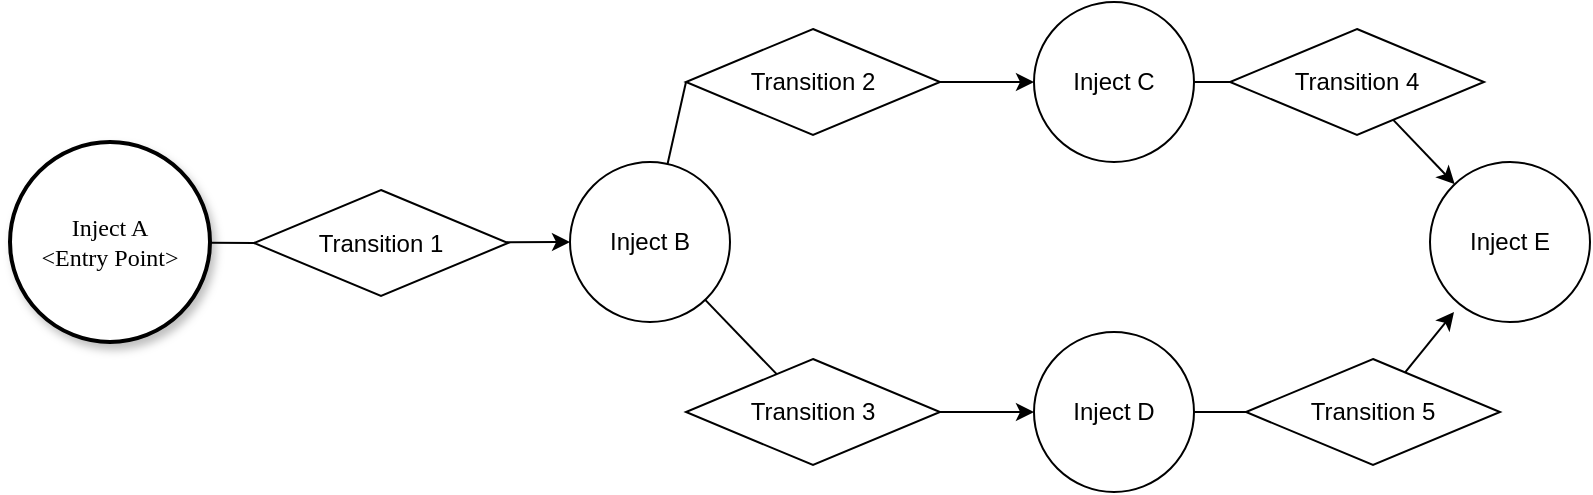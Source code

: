 <mxfile version="14.6.13" type="device" pages="4"><diagram name="Story 1" id="ad52d381-51e7-2e0d-a935-2d0ddd2fd229"><mxGraphModel dx="1278" dy="948" grid="0" gridSize="10" guides="1" tooltips="1" connect="1" arrows="1" fold="1" page="1" pageScale="1" pageWidth="1100" pageHeight="850" background="#ffffff" math="0" shadow="0"><root><mxCell id="0"/><mxCell id="1" parent="0"/><mxCell id="2c924340bb9dbf6c-4" value="Inject A&lt;br&gt;&amp;lt;Entry Point&amp;gt;" style="ellipse;whiteSpace=wrap;html=1;rounded=1;shadow=1;comic=0;labelBackgroundColor=none;strokeWidth=2;fontFamily=Verdana;fontSize=12;align=center;" parent="1" vertex="1"><mxGeometry x="60" y="375" width="100" height="100" as="geometry"/></mxCell><mxCell id="fDs7GfV97UOI4Dj6ymD_-7" style="rounded=0;orthogonalLoop=1;jettySize=auto;html=1;entryX=0;entryY=0.5;entryDx=0;entryDy=0;startArrow=none;" edge="1" parent="1" source="fDs7GfV97UOI4Dj6ymD_-23" target="fDs7GfV97UOI4Dj6ymD_-6"><mxGeometry relative="1" as="geometry"/></mxCell><mxCell id="fDs7GfV97UOI4Dj6ymD_-15" style="edgeStyle=none;rounded=0;orthogonalLoop=1;jettySize=auto;html=1;startArrow=none;" edge="1" parent="1" source="fDs7GfV97UOI4Dj6ymD_-25" target="fDs7GfV97UOI4Dj6ymD_-14"><mxGeometry relative="1" as="geometry"/></mxCell><mxCell id="fDs7GfV97UOI4Dj6ymD_-1" value="Inject B" style="ellipse;whiteSpace=wrap;html=1;aspect=fixed;" vertex="1" parent="1"><mxGeometry x="340" y="385" width="80" height="80" as="geometry"/></mxCell><mxCell id="fDs7GfV97UOI4Dj6ymD_-3" value="" style="endArrow=classic;html=1;entryX=0;entryY=0.5;entryDx=0;entryDy=0;startArrow=none;" edge="1" parent="1" source="fDs7GfV97UOI4Dj6ymD_-21" target="fDs7GfV97UOI4Dj6ymD_-1"><mxGeometry width="50" height="50" relative="1" as="geometry"><mxPoint x="520" y="430" as="sourcePoint"/><mxPoint x="570" y="380" as="targetPoint"/></mxGeometry></mxCell><mxCell id="fDs7GfV97UOI4Dj6ymD_-5" value="Inject E" style="ellipse;whiteSpace=wrap;html=1;aspect=fixed;" vertex="1" parent="1"><mxGeometry x="770" y="385" width="80" height="80" as="geometry"/></mxCell><mxCell id="fDs7GfV97UOI4Dj6ymD_-9" style="edgeStyle=none;rounded=0;orthogonalLoop=1;jettySize=auto;html=1;startArrow=none;" edge="1" parent="1" source="fDs7GfV97UOI4Dj6ymD_-27" target="fDs7GfV97UOI4Dj6ymD_-5"><mxGeometry relative="1" as="geometry"/></mxCell><mxCell id="fDs7GfV97UOI4Dj6ymD_-6" value="Inject C" style="ellipse;whiteSpace=wrap;html=1;aspect=fixed;" vertex="1" parent="1"><mxGeometry x="572" y="305" width="80" height="80" as="geometry"/></mxCell><mxCell id="fDs7GfV97UOI4Dj6ymD_-16" style="edgeStyle=none;rounded=0;orthogonalLoop=1;jettySize=auto;html=1;entryX=0.15;entryY=0.938;entryDx=0;entryDy=0;entryPerimeter=0;startArrow=none;" edge="1" parent="1" source="fDs7GfV97UOI4Dj6ymD_-29" target="fDs7GfV97UOI4Dj6ymD_-5"><mxGeometry relative="1" as="geometry"/></mxCell><mxCell id="fDs7GfV97UOI4Dj6ymD_-14" value="Inject D" style="ellipse;whiteSpace=wrap;html=1;aspect=fixed;" vertex="1" parent="1"><mxGeometry x="572" y="470" width="80" height="80" as="geometry"/></mxCell><mxCell id="fDs7GfV97UOI4Dj6ymD_-21" value="Transition 1" style="rhombus;whiteSpace=wrap;html=1;" vertex="1" parent="1"><mxGeometry x="182" y="399" width="127" height="53" as="geometry"/></mxCell><mxCell id="fDs7GfV97UOI4Dj6ymD_-22" value="" style="endArrow=none;html=1;entryX=0;entryY=0.5;entryDx=0;entryDy=0;" edge="1" parent="1" source="2c924340bb9dbf6c-4" target="fDs7GfV97UOI4Dj6ymD_-21"><mxGeometry width="50" height="50" relative="1" as="geometry"><mxPoint x="160" y="425" as="sourcePoint"/><mxPoint x="340" y="425" as="targetPoint"/></mxGeometry></mxCell><mxCell id="fDs7GfV97UOI4Dj6ymD_-23" value="Transition 2" style="rhombus;whiteSpace=wrap;html=1;" vertex="1" parent="1"><mxGeometry x="398" y="318.5" width="127" height="53" as="geometry"/></mxCell><mxCell id="fDs7GfV97UOI4Dj6ymD_-24" value="" style="rounded=0;orthogonalLoop=1;jettySize=auto;html=1;entryX=0;entryY=0.5;entryDx=0;entryDy=0;endArrow=none;" edge="1" parent="1" source="fDs7GfV97UOI4Dj6ymD_-1" target="fDs7GfV97UOI4Dj6ymD_-23"><mxGeometry relative="1" as="geometry"><mxPoint x="414.551" y="404.845" as="sourcePoint"/><mxPoint x="500" y="355" as="targetPoint"/></mxGeometry></mxCell><mxCell id="fDs7GfV97UOI4Dj6ymD_-25" value="Transition 3" style="rhombus;whiteSpace=wrap;html=1;" vertex="1" parent="1"><mxGeometry x="398" y="483.5" width="127" height="53" as="geometry"/></mxCell><mxCell id="fDs7GfV97UOI4Dj6ymD_-26" value="" style="edgeStyle=none;rounded=0;orthogonalLoop=1;jettySize=auto;html=1;endArrow=none;" edge="1" parent="1" source="fDs7GfV97UOI4Dj6ymD_-1" target="fDs7GfV97UOI4Dj6ymD_-25"><mxGeometry relative="1" as="geometry"><mxPoint x="417.563" y="438.747" as="sourcePoint"/><mxPoint x="574.441" y="496.239" as="targetPoint"/></mxGeometry></mxCell><mxCell id="fDs7GfV97UOI4Dj6ymD_-27" value="Transition 4" style="rhombus;whiteSpace=wrap;html=1;" vertex="1" parent="1"><mxGeometry x="670" y="318.5" width="127" height="53" as="geometry"/></mxCell><mxCell id="fDs7GfV97UOI4Dj6ymD_-28" value="" style="edgeStyle=none;rounded=0;orthogonalLoop=1;jettySize=auto;html=1;endArrow=none;" edge="1" parent="1" source="fDs7GfV97UOI4Dj6ymD_-6" target="fDs7GfV97UOI4Dj6ymD_-27"><mxGeometry relative="1" as="geometry"><mxPoint x="649.059" y="360.055" as="sourcePoint"/><mxPoint x="772.913" y="410.015" as="targetPoint"/></mxGeometry></mxCell><mxCell id="fDs7GfV97UOI4Dj6ymD_-29" value="Transition 5" style="rhombus;whiteSpace=wrap;html=1;" vertex="1" parent="1"><mxGeometry x="678" y="483.5" width="127" height="53" as="geometry"/></mxCell><mxCell id="fDs7GfV97UOI4Dj6ymD_-30" value="" style="edgeStyle=none;rounded=0;orthogonalLoop=1;jettySize=auto;html=1;entryX=0;entryY=0.5;entryDx=0;entryDy=0;endArrow=none;" edge="1" parent="1" source="fDs7GfV97UOI4Dj6ymD_-14" target="fDs7GfV97UOI4Dj6ymD_-29"><mxGeometry relative="1" as="geometry"><mxPoint x="649.434" y="495.904" as="sourcePoint"/><mxPoint x="774" y="448.04" as="targetPoint"/></mxGeometry></mxCell></root></mxGraphModel></diagram><diagram id="iQARENUhlVRK62glnFcn" name="Scenario with injects"><mxGraphModel dx="1278" dy="948" grid="1" gridSize="10" guides="1" tooltips="1" connect="1" arrows="1" fold="1" page="1" pageScale="1" pageWidth="827" pageHeight="1169" math="0" shadow="0"><root><mxCell id="bryQw8FlRtEspv4kTHgj-0"/><mxCell id="bryQw8FlRtEspv4kTHgj-1" parent="bryQw8FlRtEspv4kTHgj-0"/><mxCell id="NBiVa0zdDz0V6getnNJr-37" style="edgeStyle=none;rounded=0;orthogonalLoop=1;jettySize=auto;html=1;entryX=1;entryY=0;entryDx=0;entryDy=0;endArrow=none;endFill=0;" edge="1" parent="bryQw8FlRtEspv4kTHgj-1" source="NBiVa0zdDz0V6getnNJr-20" target="NBiVa0zdDz0V6getnNJr-36"><mxGeometry relative="1" as="geometry"/></mxCell><mxCell id="NBiVa0zdDz0V6getnNJr-38" style="edgeStyle=none;rounded=0;orthogonalLoop=1;jettySize=auto;html=1;entryX=0;entryY=0;entryDx=0;entryDy=0;endArrow=none;endFill=0;" edge="1" parent="bryQw8FlRtEspv4kTHgj-1" source="NBiVa0zdDz0V6getnNJr-20" target="NBiVa0zdDz0V6getnNJr-36"><mxGeometry relative="1" as="geometry"/></mxCell><mxCell id="NBiVa0zdDz0V6getnNJr-20" value="Scenario" style="shape=trapezoid;perimeter=trapezoidPerimeter;whiteSpace=wrap;html=1;fixedSize=1;" vertex="1" parent="bryQw8FlRtEspv4kTHgj-1"><mxGeometry x="240" y="420" width="310" height="60" as="geometry"/></mxCell><mxCell id="NBiVa0zdDz0V6getnNJr-32" style="edgeStyle=none;rounded=0;orthogonalLoop=1;jettySize=auto;html=1;entryX=0;entryY=0;entryDx=0;entryDy=0;exitX=0.174;exitY=1.025;exitDx=0;exitDy=0;exitPerimeter=0;endArrow=none;endFill=0;" edge="1" parent="bryQw8FlRtEspv4kTHgj-1" source="NBiVa0zdDz0V6getnNJr-22" target="NBiVa0zdDz0V6getnNJr-31"><mxGeometry relative="1" as="geometry"/></mxCell><mxCell id="NBiVa0zdDz0V6getnNJr-33" style="edgeStyle=none;rounded=0;orthogonalLoop=1;jettySize=auto;html=1;exitX=0.329;exitY=0.981;exitDx=0;exitDy=0;exitPerimeter=0;entryX=1;entryY=0;entryDx=0;entryDy=0;endArrow=none;endFill=0;" edge="1" parent="bryQw8FlRtEspv4kTHgj-1" source="NBiVa0zdDz0V6getnNJr-22" target="NBiVa0zdDz0V6getnNJr-31"><mxGeometry relative="1" as="geometry"/></mxCell><mxCell id="NBiVa0zdDz0V6getnNJr-31" value="" style="swimlane;startSize=0;" vertex="1" collapsed="1" parent="bryQw8FlRtEspv4kTHgj-1"><mxGeometry x="13" y="710" width="50" height="40" as="geometry"><mxRectangle x="13" y="710" width="800" height="260" as="alternateBounds"/></mxGeometry></mxCell><mxCell id="NBiVa0zdDz0V6getnNJr-0" value="Inject A&lt;br&gt;&amp;lt;Entry Point&amp;gt;" style="ellipse;whiteSpace=wrap;html=1;rounded=1;shadow=1;comic=0;labelBackgroundColor=none;strokeWidth=2;fontFamily=Verdana;fontSize=12;align=center;" vertex="1" parent="NBiVa0zdDz0V6getnNJr-31"><mxGeometry x="5" y="85" width="100" height="100" as="geometry"/></mxCell><mxCell id="NBiVa0zdDz0V6getnNJr-10" value="Transition 1" style="rhombus;whiteSpace=wrap;html=1;" vertex="1" parent="NBiVa0zdDz0V6getnNJr-31"><mxGeometry x="127" y="109" width="127" height="53" as="geometry"/></mxCell><mxCell id="NBiVa0zdDz0V6getnNJr-3" value="Inject B" style="ellipse;whiteSpace=wrap;html=1;aspect=fixed;" vertex="1" parent="NBiVa0zdDz0V6getnNJr-31"><mxGeometry x="285" y="95" width="80" height="80" as="geometry"/></mxCell><mxCell id="NBiVa0zdDz0V6getnNJr-12" value="Transition 2" style="rhombus;whiteSpace=wrap;html=1;" vertex="1" parent="NBiVa0zdDz0V6getnNJr-31"><mxGeometry x="343" y="28.5" width="127" height="53" as="geometry"/></mxCell><mxCell id="NBiVa0zdDz0V6getnNJr-14" value="Transition 3" style="rhombus;whiteSpace=wrap;html=1;" vertex="1" parent="NBiVa0zdDz0V6getnNJr-31"><mxGeometry x="343" y="193.5" width="127" height="53" as="geometry"/></mxCell><mxCell id="NBiVa0zdDz0V6getnNJr-9" value="Inject D" style="ellipse;whiteSpace=wrap;html=1;aspect=fixed;" vertex="1" parent="NBiVa0zdDz0V6getnNJr-31"><mxGeometry x="517" y="180" width="80" height="80" as="geometry"/></mxCell><mxCell id="NBiVa0zdDz0V6getnNJr-18" value="Transition 5" style="rhombus;whiteSpace=wrap;html=1;" vertex="1" parent="NBiVa0zdDz0V6getnNJr-31"><mxGeometry x="623" y="193.5" width="127" height="53" as="geometry"/></mxCell><mxCell id="NBiVa0zdDz0V6getnNJr-5" value="Inject E" style="ellipse;whiteSpace=wrap;html=1;aspect=fixed;" vertex="1" parent="NBiVa0zdDz0V6getnNJr-31"><mxGeometry x="715" y="95" width="80" height="80" as="geometry"/></mxCell><mxCell id="NBiVa0zdDz0V6getnNJr-16" value="Transition 4" style="rhombus;whiteSpace=wrap;html=1;" vertex="1" parent="NBiVa0zdDz0V6getnNJr-31"><mxGeometry x="615" y="28.5" width="127" height="53" as="geometry"/></mxCell><mxCell id="NBiVa0zdDz0V6getnNJr-7" value="Inject C" style="ellipse;whiteSpace=wrap;html=1;aspect=fixed;" vertex="1" parent="NBiVa0zdDz0V6getnNJr-31"><mxGeometry x="517" y="15" width="80" height="80" as="geometry"/></mxCell><mxCell id="NBiVa0zdDz0V6getnNJr-11" value="" style="endArrow=none;html=1;entryX=0;entryY=0.5;entryDx=0;entryDy=0;" edge="1" parent="NBiVa0zdDz0V6getnNJr-31" source="NBiVa0zdDz0V6getnNJr-0" target="NBiVa0zdDz0V6getnNJr-10"><mxGeometry width="50" height="50" relative="1" as="geometry"><mxPoint x="107" y="130" as="sourcePoint"/><mxPoint x="287" y="130" as="targetPoint"/></mxGeometry></mxCell><mxCell id="NBiVa0zdDz0V6getnNJr-4" value="" style="endArrow=classic;html=1;entryX=0;entryY=0.5;entryDx=0;entryDy=0;startArrow=none;" edge="1" parent="NBiVa0zdDz0V6getnNJr-31" source="NBiVa0zdDz0V6getnNJr-10" target="NBiVa0zdDz0V6getnNJr-3"><mxGeometry width="50" height="50" relative="1" as="geometry"><mxPoint x="467" y="135" as="sourcePoint"/><mxPoint x="517" y="85" as="targetPoint"/></mxGeometry></mxCell><mxCell id="NBiVa0zdDz0V6getnNJr-13" value="" style="rounded=0;orthogonalLoop=1;jettySize=auto;html=1;entryX=0;entryY=0.5;entryDx=0;entryDy=0;endArrow=none;" edge="1" parent="NBiVa0zdDz0V6getnNJr-31" source="NBiVa0zdDz0V6getnNJr-3" target="NBiVa0zdDz0V6getnNJr-12"><mxGeometry relative="1" as="geometry"><mxPoint x="361.551" y="109.845" as="sourcePoint"/><mxPoint x="447" y="60" as="targetPoint"/></mxGeometry></mxCell><mxCell id="NBiVa0zdDz0V6getnNJr-15" value="" style="edgeStyle=none;rounded=0;orthogonalLoop=1;jettySize=auto;html=1;endArrow=none;" edge="1" parent="NBiVa0zdDz0V6getnNJr-31" source="NBiVa0zdDz0V6getnNJr-3" target="NBiVa0zdDz0V6getnNJr-14"><mxGeometry relative="1" as="geometry"><mxPoint x="364.563" y="143.747" as="sourcePoint"/><mxPoint x="521.441" y="201.239" as="targetPoint"/></mxGeometry></mxCell><mxCell id="NBiVa0zdDz0V6getnNJr-2" style="edgeStyle=none;rounded=0;orthogonalLoop=1;jettySize=auto;html=1;startArrow=none;" edge="1" parent="NBiVa0zdDz0V6getnNJr-31" source="NBiVa0zdDz0V6getnNJr-14" target="NBiVa0zdDz0V6getnNJr-9"><mxGeometry relative="1" as="geometry"/></mxCell><mxCell id="NBiVa0zdDz0V6getnNJr-19" value="" style="edgeStyle=none;rounded=0;orthogonalLoop=1;jettySize=auto;html=1;entryX=0;entryY=0.5;entryDx=0;entryDy=0;endArrow=none;" edge="1" parent="NBiVa0zdDz0V6getnNJr-31" source="NBiVa0zdDz0V6getnNJr-9" target="NBiVa0zdDz0V6getnNJr-18"><mxGeometry relative="1" as="geometry"><mxPoint x="596.434" y="200.904" as="sourcePoint"/><mxPoint x="721" y="153.04" as="targetPoint"/></mxGeometry></mxCell><mxCell id="NBiVa0zdDz0V6getnNJr-8" style="edgeStyle=none;rounded=0;orthogonalLoop=1;jettySize=auto;html=1;entryX=0.15;entryY=0.938;entryDx=0;entryDy=0;entryPerimeter=0;startArrow=none;" edge="1" parent="NBiVa0zdDz0V6getnNJr-31" source="NBiVa0zdDz0V6getnNJr-18" target="NBiVa0zdDz0V6getnNJr-5"><mxGeometry relative="1" as="geometry"/></mxCell><mxCell id="NBiVa0zdDz0V6getnNJr-6" style="edgeStyle=none;rounded=0;orthogonalLoop=1;jettySize=auto;html=1;startArrow=none;" edge="1" parent="NBiVa0zdDz0V6getnNJr-31" source="NBiVa0zdDz0V6getnNJr-16" target="NBiVa0zdDz0V6getnNJr-5"><mxGeometry relative="1" as="geometry"/></mxCell><mxCell id="NBiVa0zdDz0V6getnNJr-1" style="rounded=0;orthogonalLoop=1;jettySize=auto;html=1;entryX=0;entryY=0.5;entryDx=0;entryDy=0;startArrow=none;" edge="1" parent="NBiVa0zdDz0V6getnNJr-31" source="NBiVa0zdDz0V6getnNJr-12" target="NBiVa0zdDz0V6getnNJr-7"><mxGeometry relative="1" as="geometry"/></mxCell><mxCell id="NBiVa0zdDz0V6getnNJr-17" value="" style="edgeStyle=none;rounded=0;orthogonalLoop=1;jettySize=auto;html=1;endArrow=none;" edge="1" parent="NBiVa0zdDz0V6getnNJr-31" source="NBiVa0zdDz0V6getnNJr-7" target="NBiVa0zdDz0V6getnNJr-16"><mxGeometry relative="1" as="geometry"><mxPoint x="596.059" y="65.055" as="sourcePoint"/><mxPoint x="719.913" y="115.015" as="targetPoint"/></mxGeometry></mxCell><mxCell id="NBiVa0zdDz0V6getnNJr-36" value="" style="swimlane;startSize=0;" vertex="1" parent="bryQw8FlRtEspv4kTHgj-1"><mxGeometry x="240" y="530" width="320" height="110" as="geometry"><mxRectangle x="240" y="530" width="50" height="40" as="alternateBounds"/></mxGeometry></mxCell><mxCell id="NBiVa0zdDz0V6getnNJr-22" value="Story 1" style="shape=xor;whiteSpace=wrap;html=1;" vertex="1" parent="NBiVa0zdDz0V6getnNJr-36"><mxGeometry x="10" y="15" width="91" height="80" as="geometry"/></mxCell><mxCell id="NBiVa0zdDz0V6getnNJr-23" value="Story 2" style="shape=xor;whiteSpace=wrap;html=1;" vertex="1" parent="NBiVa0zdDz0V6getnNJr-36"><mxGeometry x="120" y="15" width="91" height="80" as="geometry"/></mxCell><mxCell id="NBiVa0zdDz0V6getnNJr-24" value="Story 3" style="shape=xor;whiteSpace=wrap;html=1;" vertex="1" parent="NBiVa0zdDz0V6getnNJr-36"><mxGeometry x="219" y="15" width="91" height="80" as="geometry"/></mxCell><mxCell id="NBiVa0zdDz0V6getnNJr-26" style="edgeStyle=none;rounded=0;orthogonalLoop=1;jettySize=auto;html=1;exitX=1;exitY=0.5;exitDx=0;exitDy=0;exitPerimeter=0;entryX=0.25;entryY=0.5;entryDx=0;entryDy=0;entryPerimeter=0;" edge="1" parent="NBiVa0zdDz0V6getnNJr-36" source="NBiVa0zdDz0V6getnNJr-22" target="NBiVa0zdDz0V6getnNJr-23"><mxGeometry relative="1" as="geometry"/></mxCell><mxCell id="NBiVa0zdDz0V6getnNJr-27" style="edgeStyle=none;rounded=0;orthogonalLoop=1;jettySize=auto;html=1;exitX=1;exitY=0.5;exitDx=0;exitDy=0;exitPerimeter=0;entryX=0.25;entryY=0.5;entryDx=0;entryDy=0;entryPerimeter=0;" edge="1" parent="NBiVa0zdDz0V6getnNJr-36" source="NBiVa0zdDz0V6getnNJr-23" target="NBiVa0zdDz0V6getnNJr-24"><mxGeometry relative="1" as="geometry"/></mxCell></root></mxGraphModel></diagram><diagram id="iitEFdBDxFBhByenX5AZ" name="Scenario without injects"><mxGraphModel dx="621" dy="461" grid="0" gridSize="10" guides="1" tooltips="1" connect="1" arrows="1" fold="1" page="1" pageScale="1" pageWidth="827" pageHeight="1169" math="0" shadow="0"><root><mxCell id="PhNuLpfRai5CpXwvwdwG-0"/><mxCell id="PhNuLpfRai5CpXwvwdwG-1" parent="PhNuLpfRai5CpXwvwdwG-0"/><mxCell id="c7tl8i1ePF_zMV1UBZVg-0" style="edgeStyle=none;rounded=0;orthogonalLoop=1;jettySize=auto;html=1;entryX=1;entryY=0;entryDx=0;entryDy=0;endArrow=none;endFill=0;" edge="1" parent="PhNuLpfRai5CpXwvwdwG-1" source="c7tl8i1ePF_zMV1UBZVg-2" target="c7tl8i1ePF_zMV1UBZVg-3"><mxGeometry relative="1" as="geometry"/></mxCell><mxCell id="c7tl8i1ePF_zMV1UBZVg-1" style="edgeStyle=none;rounded=0;orthogonalLoop=1;jettySize=auto;html=1;entryX=0;entryY=0;entryDx=0;entryDy=0;endArrow=none;endFill=0;" edge="1" parent="PhNuLpfRai5CpXwvwdwG-1" source="c7tl8i1ePF_zMV1UBZVg-2" target="c7tl8i1ePF_zMV1UBZVg-3"><mxGeometry relative="1" as="geometry"/></mxCell><mxCell id="c7tl8i1ePF_zMV1UBZVg-2" value="Scenario" style="shape=trapezoid;perimeter=trapezoidPerimeter;whiteSpace=wrap;html=1;fixedSize=1;" vertex="1" parent="PhNuLpfRai5CpXwvwdwG-1"><mxGeometry x="240" y="420" width="310" height="60" as="geometry"/></mxCell><mxCell id="c7tl8i1ePF_zMV1UBZVg-3" value="" style="swimlane;startSize=0;" vertex="1" parent="PhNuLpfRai5CpXwvwdwG-1"><mxGeometry x="240" y="530" width="320" height="110" as="geometry"><mxRectangle x="240" y="530" width="50" height="40" as="alternateBounds"/></mxGeometry></mxCell><mxCell id="c7tl8i1ePF_zMV1UBZVg-4" value="Story 1" style="shape=xor;whiteSpace=wrap;html=1;" vertex="1" parent="c7tl8i1ePF_zMV1UBZVg-3"><mxGeometry x="10" y="15" width="91" height="80" as="geometry"/></mxCell><mxCell id="c7tl8i1ePF_zMV1UBZVg-5" value="Story 2" style="shape=xor;whiteSpace=wrap;html=1;" vertex="1" parent="c7tl8i1ePF_zMV1UBZVg-3"><mxGeometry x="120" y="15" width="91" height="80" as="geometry"/></mxCell><mxCell id="c7tl8i1ePF_zMV1UBZVg-6" value="Story 3" style="shape=xor;whiteSpace=wrap;html=1;" vertex="1" parent="c7tl8i1ePF_zMV1UBZVg-3"><mxGeometry x="219" y="15" width="91" height="80" as="geometry"/></mxCell><mxCell id="c7tl8i1ePF_zMV1UBZVg-7" style="edgeStyle=none;rounded=0;orthogonalLoop=1;jettySize=auto;html=1;exitX=1;exitY=0.5;exitDx=0;exitDy=0;exitPerimeter=0;entryX=0.25;entryY=0.5;entryDx=0;entryDy=0;entryPerimeter=0;" edge="1" parent="c7tl8i1ePF_zMV1UBZVg-3" source="c7tl8i1ePF_zMV1UBZVg-4" target="c7tl8i1ePF_zMV1UBZVg-5"><mxGeometry relative="1" as="geometry"/></mxCell><mxCell id="c7tl8i1ePF_zMV1UBZVg-8" style="edgeStyle=none;rounded=0;orthogonalLoop=1;jettySize=auto;html=1;exitX=1;exitY=0.5;exitDx=0;exitDy=0;exitPerimeter=0;entryX=0.25;entryY=0.5;entryDx=0;entryDy=0;entryPerimeter=0;" edge="1" parent="c7tl8i1ePF_zMV1UBZVg-3" source="c7tl8i1ePF_zMV1UBZVg-5" target="c7tl8i1ePF_zMV1UBZVg-6"><mxGeometry relative="1" as="geometry"/></mxCell></root></mxGraphModel></diagram><diagram id="HZMhirrfxYMKCtkRV6Af" name="Scenario with target group and variables"><mxGraphModel dx="749" dy="556" grid="0" gridSize="10" guides="1" tooltips="1" connect="1" arrows="1" fold="1" page="1" pageScale="1" pageWidth="827" pageHeight="1169" math="0" shadow="0"><root><mxCell id="GoC9WV2_SiUDgnG04lrn-0"/><mxCell id="GoC9WV2_SiUDgnG04lrn-1" parent="GoC9WV2_SiUDgnG04lrn-0"/><mxCell id="b1RP7KJv9ZKQ7gTB8dmE-0" style="edgeStyle=none;rounded=0;orthogonalLoop=1;jettySize=auto;html=1;entryX=1;entryY=0;entryDx=0;entryDy=0;endArrow=none;endFill=0;" edge="1" parent="GoC9WV2_SiUDgnG04lrn-1" source="b1RP7KJv9ZKQ7gTB8dmE-2" target="b1RP7KJv9ZKQ7gTB8dmE-3"><mxGeometry relative="1" as="geometry"/></mxCell><mxCell id="b1RP7KJv9ZKQ7gTB8dmE-1" style="edgeStyle=none;rounded=0;orthogonalLoop=1;jettySize=auto;html=1;entryX=0;entryY=0;entryDx=0;entryDy=0;endArrow=none;endFill=0;" edge="1" parent="GoC9WV2_SiUDgnG04lrn-1" source="b1RP7KJv9ZKQ7gTB8dmE-2" target="b1RP7KJv9ZKQ7gTB8dmE-3"><mxGeometry relative="1" as="geometry"/></mxCell><mxCell id="b1RP7KJv9ZKQ7gTB8dmE-15" style="edgeStyle=none;rounded=0;orthogonalLoop=1;jettySize=auto;html=1;entryX=1;entryY=1;entryDx=0;entryDy=0;endArrow=none;endFill=0;" edge="1" parent="GoC9WV2_SiUDgnG04lrn-1" source="b1RP7KJv9ZKQ7gTB8dmE-2" target="b1RP7KJv9ZKQ7gTB8dmE-9"><mxGeometry relative="1" as="geometry"/></mxCell><mxCell id="b1RP7KJv9ZKQ7gTB8dmE-16" style="edgeStyle=none;rounded=0;orthogonalLoop=1;jettySize=auto;html=1;entryX=0;entryY=0;entryDx=0;entryDy=0;endArrow=none;endFill=0;" edge="1" parent="GoC9WV2_SiUDgnG04lrn-1" source="b1RP7KJv9ZKQ7gTB8dmE-2" target="b1RP7KJv9ZKQ7gTB8dmE-9"><mxGeometry relative="1" as="geometry"/></mxCell><mxCell id="b1RP7KJv9ZKQ7gTB8dmE-2" value="Scenario" style="shape=trapezoid;perimeter=trapezoidPerimeter;whiteSpace=wrap;html=1;fixedSize=1;" vertex="1" parent="GoC9WV2_SiUDgnG04lrn-1"><mxGeometry x="320" y="350" width="320" height="70" as="geometry"/></mxCell><mxCell id="b1RP7KJv9ZKQ7gTB8dmE-3" value="Stories" style="swimlane;startSize=20;" vertex="1" collapsed="1" parent="GoC9WV2_SiUDgnG04lrn-1"><mxGeometry x="440" y="472" width="80" height="40" as="geometry"><mxRectangle x="330" y="460" width="320" height="120" as="alternateBounds"/></mxGeometry></mxCell><mxCell id="b1RP7KJv9ZKQ7gTB8dmE-4" value="Story 1" style="shape=xor;whiteSpace=wrap;html=1;" vertex="1" parent="b1RP7KJv9ZKQ7gTB8dmE-3"><mxGeometry x="10" y="30" width="91" height="80" as="geometry"/></mxCell><mxCell id="b1RP7KJv9ZKQ7gTB8dmE-5" value="Story 2" style="shape=xor;whiteSpace=wrap;html=1;" vertex="1" parent="b1RP7KJv9ZKQ7gTB8dmE-3"><mxGeometry x="120" y="30" width="91" height="80" as="geometry"/></mxCell><mxCell id="b1RP7KJv9ZKQ7gTB8dmE-6" value="Story 3" style="shape=xor;whiteSpace=wrap;html=1;" vertex="1" parent="b1RP7KJv9ZKQ7gTB8dmE-3"><mxGeometry x="219" y="30" width="91" height="80" as="geometry"/></mxCell><mxCell id="b1RP7KJv9ZKQ7gTB8dmE-7" style="edgeStyle=none;rounded=0;orthogonalLoop=1;jettySize=auto;html=1;exitX=1;exitY=0.5;exitDx=0;exitDy=0;exitPerimeter=0;entryX=0.25;entryY=0.5;entryDx=0;entryDy=0;entryPerimeter=0;" edge="1" parent="b1RP7KJv9ZKQ7gTB8dmE-3" source="b1RP7KJv9ZKQ7gTB8dmE-4" target="b1RP7KJv9ZKQ7gTB8dmE-5"><mxGeometry relative="1" as="geometry"/></mxCell><mxCell id="b1RP7KJv9ZKQ7gTB8dmE-8" style="edgeStyle=none;rounded=0;orthogonalLoop=1;jettySize=auto;html=1;exitX=1;exitY=0.5;exitDx=0;exitDy=0;exitPerimeter=0;entryX=0.25;entryY=0.5;entryDx=0;entryDy=0;entryPerimeter=0;" edge="1" parent="b1RP7KJv9ZKQ7gTB8dmE-3" source="b1RP7KJv9ZKQ7gTB8dmE-5" target="b1RP7KJv9ZKQ7gTB8dmE-6"><mxGeometry relative="1" as="geometry"/></mxCell><mxCell id="b1RP7KJv9ZKQ7gTB8dmE-9" value="Scenario Variables" style="swimlane;startSize=20;align=center;" vertex="1" collapsed="1" parent="GoC9WV2_SiUDgnG04lrn-1"><mxGeometry x="260" y="470" width="140" height="40" as="geometry"><mxRectangle x="60" y="200" width="320" height="130" as="alternateBounds"/></mxGeometry></mxCell><mxCell id="b1RP7KJv9ZKQ7gTB8dmE-17" value="Variable 1" style="rounded=1;whiteSpace=wrap;html=1;align=center;" vertex="1" parent="b1RP7KJv9ZKQ7gTB8dmE-9"><mxGeometry x="10" y="45" width="90" height="40" as="geometry"/></mxCell><mxCell id="b1RP7KJv9ZKQ7gTB8dmE-19" value="Variable 2" style="rounded=1;whiteSpace=wrap;html=1;align=center;" vertex="1" parent="b1RP7KJv9ZKQ7gTB8dmE-9"><mxGeometry x="115" y="45" width="90" height="40" as="geometry"/></mxCell><mxCell id="b1RP7KJv9ZKQ7gTB8dmE-20" value="Variable 3" style="rounded=1;whiteSpace=wrap;html=1;align=center;" vertex="1" parent="b1RP7KJv9ZKQ7gTB8dmE-9"><mxGeometry x="220" y="45" width="90" height="40" as="geometry"/></mxCell><mxCell id="b1RP7KJv9ZKQ7gTB8dmE-21" value="Target Group" style="swimlane;startSize=20;align=center;" vertex="1" collapsed="1" parent="GoC9WV2_SiUDgnG04lrn-1"><mxGeometry x="560" y="470" width="140" height="40" as="geometry"><mxRectangle x="470" y="200" width="320" height="130" as="alternateBounds"/></mxGeometry></mxCell><mxCell id="b1RP7KJv9ZKQ7gTB8dmE-22" value="Keyword 1" style="rounded=0;whiteSpace=wrap;html=1;align=center;" vertex="1" parent="b1RP7KJv9ZKQ7gTB8dmE-21"><mxGeometry x="10" y="45" width="90" height="40" as="geometry"/></mxCell><mxCell id="b1RP7KJv9ZKQ7gTB8dmE-23" value="Keyword 2" style="rounded=0;whiteSpace=wrap;html=1;align=center;" vertex="1" parent="b1RP7KJv9ZKQ7gTB8dmE-21"><mxGeometry x="115" y="45" width="90" height="40" as="geometry"/></mxCell><mxCell id="b1RP7KJv9ZKQ7gTB8dmE-24" value="Keyword 3" style="rounded=0;whiteSpace=wrap;html=1;align=center;" vertex="1" parent="b1RP7KJv9ZKQ7gTB8dmE-21"><mxGeometry x="220" y="45" width="90" height="40" as="geometry"/></mxCell><mxCell id="b1RP7KJv9ZKQ7gTB8dmE-25" style="edgeStyle=none;rounded=0;orthogonalLoop=1;jettySize=auto;html=1;entryX=0;entryY=1;entryDx=0;entryDy=0;endArrow=none;endFill=0;" edge="1" parent="GoC9WV2_SiUDgnG04lrn-1" source="b1RP7KJv9ZKQ7gTB8dmE-2" target="b1RP7KJv9ZKQ7gTB8dmE-21"><mxGeometry relative="1" as="geometry"><mxPoint x="410" y="360.0" as="sourcePoint"/><mxPoint x="390" y="210.0" as="targetPoint"/></mxGeometry></mxCell><mxCell id="b1RP7KJv9ZKQ7gTB8dmE-26" style="edgeStyle=none;rounded=0;orthogonalLoop=1;jettySize=auto;html=1;endArrow=none;endFill=0;exitX=1;exitY=0;exitDx=0;exitDy=0;" edge="1" parent="GoC9WV2_SiUDgnG04lrn-1" source="b1RP7KJv9ZKQ7gTB8dmE-21" target="b1RP7KJv9ZKQ7gTB8dmE-2"><mxGeometry relative="1" as="geometry"><mxPoint x="710" y="350" as="sourcePoint"/><mxPoint x="480" y="340.0" as="targetPoint"/></mxGeometry></mxCell></root></mxGraphModel></diagram></mxfile>